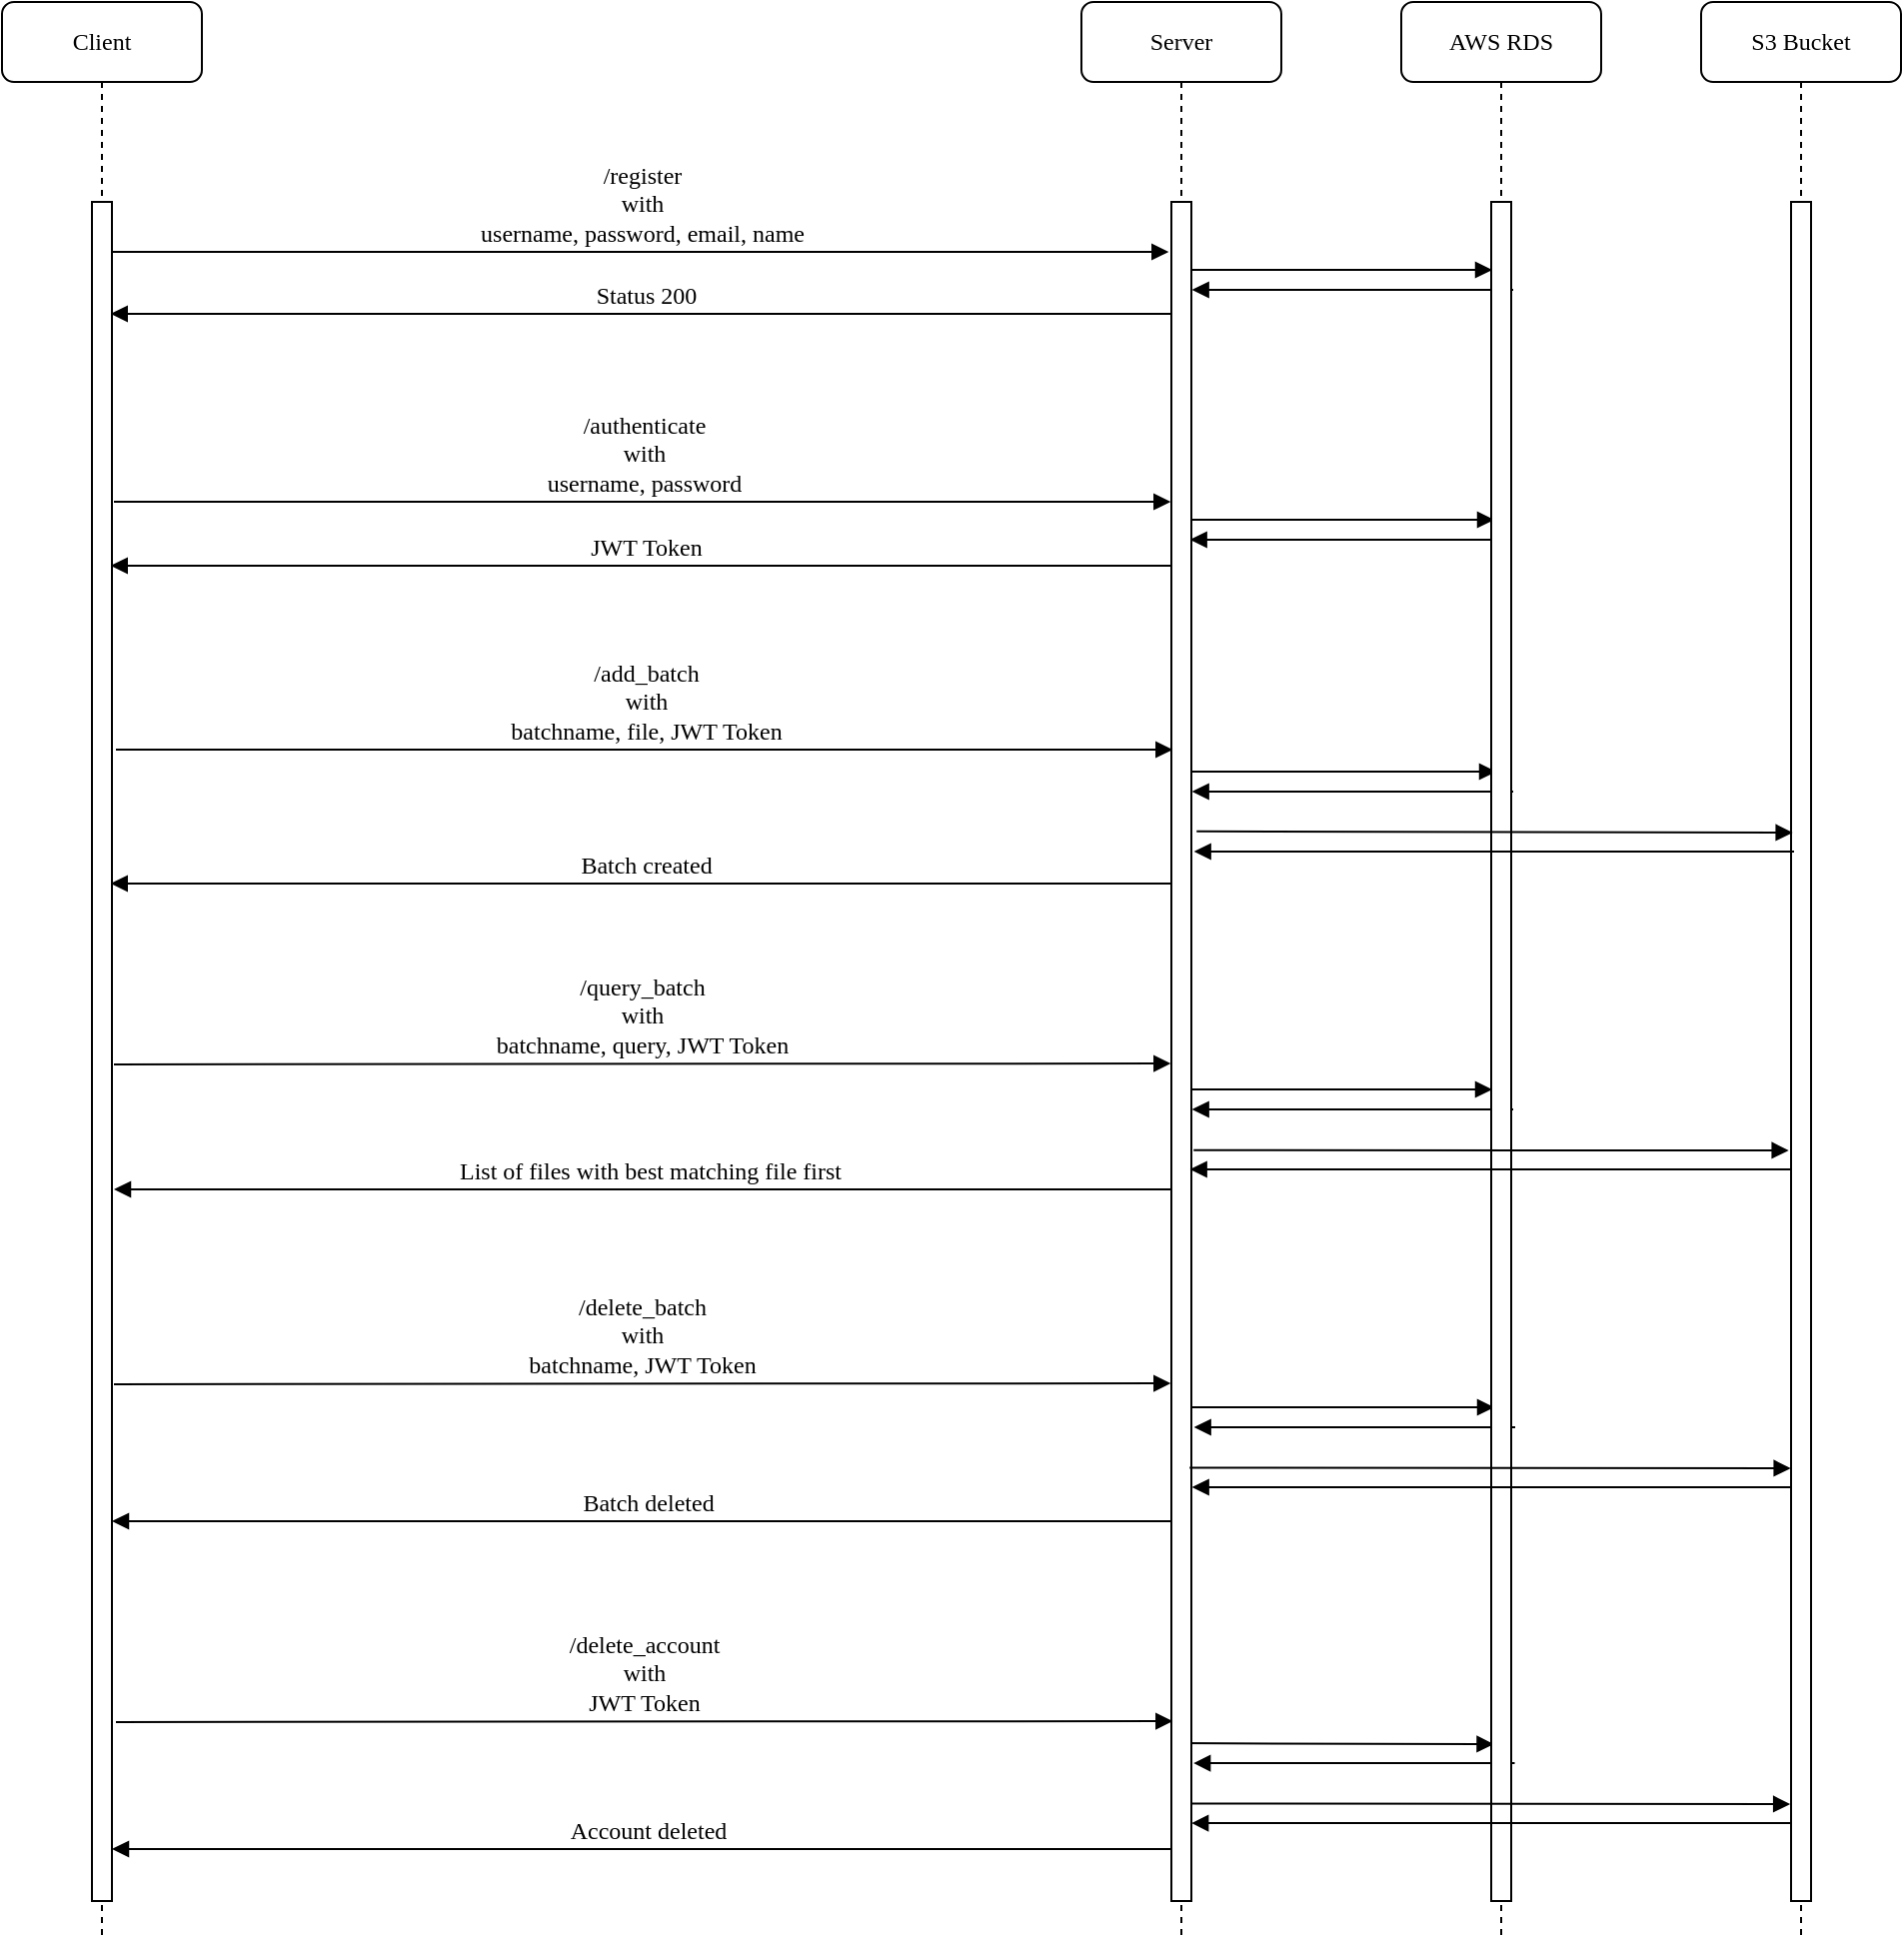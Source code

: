 <mxfile version="15.1.4" type="device"><diagram name="Page-1" id="13e1069c-82ec-6db2-03f1-153e76fe0fe0"><mxGraphModel dx="1339" dy="566" grid="1" gridSize="10" guides="1" tooltips="1" connect="1" arrows="1" fold="1" page="1" pageScale="1" pageWidth="1100" pageHeight="850" background="none" math="0" shadow="0"><root><mxCell id="0"/><mxCell id="1" parent="0"/><mxCell id="OZVrx99uLXJHw0TxcTxC-18" value="" style="html=1;verticalAlign=bottom;endArrow=block;labelBackgroundColor=none;fontFamily=Verdana;fontSize=12;edgeStyle=elbowEdgeStyle;elbow=vertical;" edge="1" parent="1"><mxGeometry relative="1" as="geometry"><mxPoint x="687.0" y="339" as="sourcePoint"/><mxPoint x="846.5" y="339.471" as="targetPoint"/></mxGeometry></mxCell><mxCell id="OZVrx99uLXJHw0TxcTxC-19" value="" style="html=1;verticalAlign=bottom;endArrow=block;labelBackgroundColor=none;fontFamily=Verdana;fontSize=12;edgeStyle=elbowEdgeStyle;elbow=vertical;" edge="1" parent="1"><mxGeometry relative="1" as="geometry"><mxPoint x="855" y="349" as="sourcePoint"/><mxPoint x="694.324" y="349" as="targetPoint"/><Array as="points"><mxPoint x="795" y="349"/><mxPoint x="795" y="319"/></Array></mxGeometry></mxCell><mxCell id="OZVrx99uLXJHw0TxcTxC-24" value="" style="html=1;verticalAlign=bottom;endArrow=block;labelBackgroundColor=none;fontFamily=Verdana;fontSize=12;edgeStyle=elbowEdgeStyle;elbow=vertical;" edge="1" parent="1"><mxGeometry relative="1" as="geometry"><mxPoint x="686.0" y="624" as="sourcePoint"/><mxPoint x="845.5" y="624.471" as="targetPoint"/></mxGeometry></mxCell><mxCell id="OZVrx99uLXJHw0TxcTxC-25" value="" style="html=1;verticalAlign=bottom;endArrow=block;labelBackgroundColor=none;fontFamily=Verdana;fontSize=12;edgeStyle=elbowEdgeStyle;elbow=vertical;" edge="1" parent="1"><mxGeometry relative="1" as="geometry"><mxPoint x="856" y="634" as="sourcePoint"/><mxPoint x="695.324" y="634" as="targetPoint"/><Array as="points"><mxPoint x="796" y="634"/><mxPoint x="796" y="604"/></Array></mxGeometry></mxCell><mxCell id="OZVrx99uLXJHw0TxcTxC-28" value="" style="html=1;verticalAlign=bottom;endArrow=block;labelBackgroundColor=none;fontFamily=Verdana;fontSize=12;edgeStyle=elbowEdgeStyle;elbow=vertical;" edge="1" parent="1"><mxGeometry relative="1" as="geometry"><mxPoint x="687.0" y="783" as="sourcePoint"/><mxPoint x="846.5" y="783.471" as="targetPoint"/></mxGeometry></mxCell><mxCell id="OZVrx99uLXJHw0TxcTxC-29" value="" style="html=1;verticalAlign=bottom;endArrow=block;labelBackgroundColor=none;fontFamily=Verdana;fontSize=12;edgeStyle=elbowEdgeStyle;elbow=vertical;" edge="1" parent="1"><mxGeometry relative="1" as="geometry"><mxPoint x="857" y="793" as="sourcePoint"/><mxPoint x="696.324" y="793" as="targetPoint"/><Array as="points"><mxPoint x="797" y="793"/><mxPoint x="797" y="763"/></Array></mxGeometry></mxCell><mxCell id="OZVrx99uLXJHw0TxcTxC-32" value="" style="html=1;verticalAlign=bottom;endArrow=block;labelBackgroundColor=none;fontFamily=Verdana;fontSize=12;edgeStyle=elbowEdgeStyle;elbow=vertical;" edge="1" parent="1"><mxGeometry relative="1" as="geometry"><mxPoint x="686.75" y="951.06" as="sourcePoint"/><mxPoint x="846.25" y="951.531" as="targetPoint"/></mxGeometry></mxCell><mxCell id="OZVrx99uLXJHw0TxcTxC-33" value="" style="html=1;verticalAlign=bottom;endArrow=block;labelBackgroundColor=none;fontFamily=Verdana;fontSize=12;edgeStyle=elbowEdgeStyle;elbow=vertical;" edge="1" parent="1"><mxGeometry relative="1" as="geometry"><mxPoint x="856.75" y="961.06" as="sourcePoint"/><mxPoint x="696.074" y="961.06" as="targetPoint"/><Array as="points"><mxPoint x="796.75" y="961.06"/><mxPoint x="796.75" y="931.06"/></Array></mxGeometry></mxCell><mxCell id="OZVrx99uLXJHw0TxcTxC-20" value="" style="html=1;verticalAlign=bottom;endArrow=block;labelBackgroundColor=none;fontFamily=Verdana;fontSize=12;edgeStyle=elbowEdgeStyle;elbow=vertical;" edge="1" parent="1"><mxGeometry relative="1" as="geometry"><mxPoint x="688.0" y="465" as="sourcePoint"/><mxPoint x="847.5" y="465.471" as="targetPoint"/></mxGeometry></mxCell><mxCell id="OZVrx99uLXJHw0TxcTxC-21" value="" style="html=1;verticalAlign=bottom;endArrow=block;labelBackgroundColor=none;fontFamily=Verdana;fontSize=12;edgeStyle=elbowEdgeStyle;elbow=vertical;" edge="1" parent="1"><mxGeometry relative="1" as="geometry"><mxPoint x="856" y="475" as="sourcePoint"/><mxPoint x="695.324" y="475" as="targetPoint"/><Array as="points"><mxPoint x="796" y="475"/><mxPoint x="796" y="445"/></Array></mxGeometry></mxCell><mxCell id="OZVrx99uLXJHw0TxcTxC-16" value="" style="html=1;verticalAlign=bottom;endArrow=block;labelBackgroundColor=none;fontFamily=Verdana;fontSize=12;edgeStyle=elbowEdgeStyle;elbow=vertical;" edge="1" parent="1"><mxGeometry relative="1" as="geometry"><mxPoint x="686.0" y="214" as="sourcePoint"/><mxPoint x="845.5" y="214.471" as="targetPoint"/></mxGeometry></mxCell><mxCell id="OZVrx99uLXJHw0TxcTxC-17" value="" style="html=1;verticalAlign=bottom;endArrow=block;labelBackgroundColor=none;fontFamily=Verdana;fontSize=12;edgeStyle=elbowEdgeStyle;elbow=vertical;" edge="1" parent="1"><mxGeometry relative="1" as="geometry"><mxPoint x="856" y="224" as="sourcePoint"/><mxPoint x="695.324" y="224" as="targetPoint"/><Array as="points"><mxPoint x="796" y="224"/><mxPoint x="796" y="194"/></Array></mxGeometry></mxCell><mxCell id="OZVrx99uLXJHw0TxcTxC-3" value="JWT Token" style="html=1;verticalAlign=bottom;endArrow=block;labelBackgroundColor=none;fontFamily=Verdana;fontSize=12;edgeStyle=elbowEdgeStyle;elbow=vertical;entryX=0.936;entryY=0.436;entryDx=0;entryDy=0;entryPerimeter=0;" edge="1" parent="1"><mxGeometry relative="1" as="geometry"><mxPoint x="689.5" y="362" as="sourcePoint"/><mxPoint x="154.36" y="362.28" as="targetPoint"/><Array as="points"><mxPoint x="640" y="362"/></Array></mxGeometry></mxCell><mxCell id="OZVrx99uLXJHw0TxcTxC-5" value="Batch created" style="html=1;verticalAlign=bottom;endArrow=block;labelBackgroundColor=none;fontFamily=Verdana;fontSize=12;edgeStyle=elbowEdgeStyle;elbow=vertical;entryX=0.936;entryY=0.436;entryDx=0;entryDy=0;entryPerimeter=0;" edge="1" parent="1"><mxGeometry relative="1" as="geometry"><mxPoint x="689.5" y="521" as="sourcePoint"/><mxPoint x="154.36" y="521.28" as="targetPoint"/><Array as="points"><mxPoint x="640" y="521"/></Array></mxGeometry></mxCell><mxCell id="OZVrx99uLXJHw0TxcTxC-7" value="List of files with best matching file first" style="html=1;verticalAlign=bottom;endArrow=block;labelBackgroundColor=none;fontFamily=Verdana;fontSize=12;edgeStyle=elbowEdgeStyle;elbow=vertical;entryX=0.936;entryY=0.436;entryDx=0;entryDy=0;entryPerimeter=0;" edge="1" parent="1"><mxGeometry relative="1" as="geometry"><mxPoint x="691.14" y="674" as="sourcePoint"/><mxPoint x="156.0" y="674.28" as="targetPoint"/><Array as="points"><mxPoint x="641.64" y="674"/></Array></mxGeometry></mxCell><mxCell id="OZVrx99uLXJHw0TxcTxC-9" value="Batch deleted" style="html=1;verticalAlign=bottom;endArrow=block;labelBackgroundColor=none;fontFamily=Verdana;fontSize=12;edgeStyle=elbowEdgeStyle;elbow=vertical;entryX=0.936;entryY=0.436;entryDx=0;entryDy=0;entryPerimeter=0;" edge="1" parent="1"><mxGeometry relative="1" as="geometry"><mxPoint x="690.14" y="840" as="sourcePoint"/><mxPoint x="155" y="840.28" as="targetPoint"/><Array as="points"><mxPoint x="640.64" y="840"/></Array></mxGeometry></mxCell><mxCell id="OZVrx99uLXJHw0TxcTxC-11" value="Account deleted" style="html=1;verticalAlign=bottom;endArrow=block;labelBackgroundColor=none;fontFamily=Verdana;fontSize=12;edgeStyle=elbowEdgeStyle;elbow=vertical;entryX=0.936;entryY=0.436;entryDx=0;entryDy=0;entryPerimeter=0;" edge="1" parent="1"><mxGeometry relative="1" as="geometry"><mxPoint x="690.14" y="1004" as="sourcePoint"/><mxPoint x="155" y="1004.28" as="targetPoint"/><Array as="points"><mxPoint x="640.64" y="1004"/></Array></mxGeometry></mxCell><mxCell id="OZVrx99uLXJHw0TxcTxC-1" value="Status 200" style="html=1;verticalAlign=bottom;endArrow=block;labelBackgroundColor=none;fontFamily=Verdana;fontSize=12;edgeStyle=elbowEdgeStyle;elbow=vertical;entryX=0.936;entryY=0.436;entryDx=0;entryDy=0;entryPerimeter=0;" edge="1" parent="1"><mxGeometry relative="1" as="geometry"><mxPoint x="689.5" y="236" as="sourcePoint"/><mxPoint x="154.36" y="236.28" as="targetPoint"/><Array as="points"><mxPoint x="640" y="236"/></Array></mxGeometry></mxCell><mxCell id="7baba1c4bc27f4b0-2" value="Server" style="shape=umlLifeline;perimeter=lifelinePerimeter;whiteSpace=wrap;html=1;container=1;collapsible=0;recursiveResize=0;outlineConnect=0;rounded=1;shadow=0;comic=0;labelBackgroundColor=none;strokeWidth=1;fontFamily=Verdana;fontSize=12;align=center;" parent="1" vertex="1"><mxGeometry x="640" y="80" width="100" height="970" as="geometry"/></mxCell><mxCell id="7baba1c4bc27f4b0-10" value="" style="html=1;points=[];perimeter=orthogonalPerimeter;rounded=0;shadow=0;comic=0;labelBackgroundColor=none;strokeWidth=1;fontFamily=Verdana;fontSize=12;align=center;" parent="7baba1c4bc27f4b0-2" vertex="1"><mxGeometry x="45" y="100" width="10" height="850" as="geometry"/></mxCell><mxCell id="7baba1c4bc27f4b0-8" value="Client" style="shape=umlLifeline;perimeter=lifelinePerimeter;whiteSpace=wrap;html=1;container=1;collapsible=0;recursiveResize=0;outlineConnect=0;rounded=1;shadow=0;comic=0;labelBackgroundColor=none;strokeWidth=1;fontFamily=Verdana;fontSize=12;align=center;" parent="1" vertex="1"><mxGeometry x="100" y="80" width="100" height="970" as="geometry"/></mxCell><mxCell id="7baba1c4bc27f4b0-9" value="" style="html=1;points=[];perimeter=orthogonalPerimeter;rounded=0;shadow=0;comic=0;labelBackgroundColor=none;strokeWidth=1;fontFamily=Verdana;fontSize=12;align=center;" parent="7baba1c4bc27f4b0-8" vertex="1"><mxGeometry x="45" y="100" width="10" height="850" as="geometry"/></mxCell><mxCell id="7baba1c4bc27f4b0-11" value="/register&lt;br&gt;with&lt;br&gt;username, password, email, name" style="html=1;verticalAlign=bottom;endArrow=block;entryX=-0.136;entryY=0.085;labelBackgroundColor=none;fontFamily=Verdana;fontSize=12;edgeStyle=elbowEdgeStyle;elbow=vertical;entryDx=0;entryDy=0;entryPerimeter=0;" parent="1" edge="1"><mxGeometry relative="1" as="geometry"><mxPoint x="155" y="205" as="sourcePoint"/><mxPoint x="683.64" y="205.45" as="targetPoint"/></mxGeometry></mxCell><mxCell id="OZVrx99uLXJHw0TxcTxC-2" value="/authenticate&lt;br&gt;with&lt;br&gt;username, password" style="html=1;verticalAlign=bottom;endArrow=block;entryX=-0.136;entryY=0.085;labelBackgroundColor=none;fontFamily=Verdana;fontSize=12;edgeStyle=elbowEdgeStyle;elbow=vertical;entryDx=0;entryDy=0;entryPerimeter=0;" edge="1" parent="1"><mxGeometry relative="1" as="geometry"><mxPoint x="156" y="330" as="sourcePoint"/><mxPoint x="684.64" y="329.55" as="targetPoint"/></mxGeometry></mxCell><mxCell id="OZVrx99uLXJHw0TxcTxC-4" value="/add_batch&lt;br&gt;with&lt;br&gt;batchname, file, JWT Token" style="html=1;verticalAlign=bottom;endArrow=block;entryX=-0.136;entryY=0.085;labelBackgroundColor=none;fontFamily=Verdana;fontSize=12;edgeStyle=elbowEdgeStyle;elbow=vertical;entryDx=0;entryDy=0;entryPerimeter=0;" edge="1" parent="1"><mxGeometry relative="1" as="geometry"><mxPoint x="157" y="454" as="sourcePoint"/><mxPoint x="685.64" y="453.55" as="targetPoint"/></mxGeometry></mxCell><mxCell id="OZVrx99uLXJHw0TxcTxC-6" value="/query_batch&lt;br&gt;with&lt;br&gt;batchname, query, JWT Token" style="html=1;verticalAlign=bottom;endArrow=block;entryX=-0.136;entryY=0.085;labelBackgroundColor=none;fontFamily=Verdana;fontSize=12;edgeStyle=elbowEdgeStyle;elbow=vertical;entryDx=0;entryDy=0;entryPerimeter=0;" edge="1" parent="1"><mxGeometry relative="1" as="geometry"><mxPoint x="156" y="611.45" as="sourcePoint"/><mxPoint x="684.64" y="611" as="targetPoint"/></mxGeometry></mxCell><mxCell id="OZVrx99uLXJHw0TxcTxC-8" value="/delete_batch&lt;br&gt;with&lt;br&gt;batchname, JWT Token" style="html=1;verticalAlign=bottom;endArrow=block;entryX=-0.136;entryY=0.085;labelBackgroundColor=none;fontFamily=Verdana;fontSize=12;edgeStyle=elbowEdgeStyle;elbow=vertical;entryDx=0;entryDy=0;entryPerimeter=0;" edge="1" parent="1"><mxGeometry relative="1" as="geometry"><mxPoint x="156" y="771.45" as="sourcePoint"/><mxPoint x="684.64" y="771" as="targetPoint"/></mxGeometry></mxCell><mxCell id="OZVrx99uLXJHw0TxcTxC-10" value="/delete_account&lt;br&gt;with&lt;br&gt;JWT Token" style="html=1;verticalAlign=bottom;endArrow=block;entryX=-0.136;entryY=0.085;labelBackgroundColor=none;fontFamily=Verdana;fontSize=12;edgeStyle=elbowEdgeStyle;elbow=vertical;entryDx=0;entryDy=0;entryPerimeter=0;" edge="1" parent="1"><mxGeometry relative="1" as="geometry"><mxPoint x="157" y="940.45" as="sourcePoint"/><mxPoint x="685.64" y="940" as="targetPoint"/></mxGeometry></mxCell><mxCell id="OZVrx99uLXJHw0TxcTxC-12" value="S3 Bucket" style="shape=umlLifeline;perimeter=lifelinePerimeter;whiteSpace=wrap;html=1;container=1;collapsible=0;recursiveResize=0;outlineConnect=0;rounded=1;shadow=0;comic=0;labelBackgroundColor=none;strokeWidth=1;fontFamily=Verdana;fontSize=12;align=center;" vertex="1" parent="1"><mxGeometry x="950" y="80" width="100" height="970" as="geometry"/></mxCell><mxCell id="OZVrx99uLXJHw0TxcTxC-13" value="" style="html=1;points=[];perimeter=orthogonalPerimeter;rounded=0;shadow=0;comic=0;labelBackgroundColor=none;strokeWidth=1;fontFamily=Verdana;fontSize=12;align=center;" vertex="1" parent="OZVrx99uLXJHw0TxcTxC-12"><mxGeometry x="45" y="100" width="10" height="850" as="geometry"/></mxCell><mxCell id="OZVrx99uLXJHw0TxcTxC-14" value="AWS RDS" style="shape=umlLifeline;perimeter=lifelinePerimeter;whiteSpace=wrap;html=1;container=1;collapsible=0;recursiveResize=0;outlineConnect=0;rounded=1;shadow=0;comic=0;labelBackgroundColor=none;strokeWidth=1;fontFamily=Verdana;fontSize=12;align=center;" vertex="1" parent="1"><mxGeometry x="800" y="80" width="100" height="970" as="geometry"/></mxCell><mxCell id="OZVrx99uLXJHw0TxcTxC-15" value="" style="html=1;points=[];perimeter=orthogonalPerimeter;rounded=0;shadow=0;comic=0;labelBackgroundColor=none;strokeWidth=1;fontFamily=Verdana;fontSize=12;align=center;" vertex="1" parent="OZVrx99uLXJHw0TxcTxC-14"><mxGeometry x="45" y="100" width="10" height="850" as="geometry"/></mxCell><mxCell id="OZVrx99uLXJHw0TxcTxC-30" value="" style="html=1;verticalAlign=bottom;endArrow=block;labelBackgroundColor=none;fontFamily=Verdana;fontSize=12;edgeStyle=elbowEdgeStyle;elbow=vertical;entryX=0.183;entryY=0.295;entryDx=0;entryDy=0;entryPerimeter=0;exitX=0.912;exitY=0.585;exitDx=0;exitDy=0;exitPerimeter=0;" edge="1" parent="1"><mxGeometry relative="1" as="geometry"><mxPoint x="694.12" y="813.25" as="sourcePoint"/><mxPoint x="994.83" y="813.75" as="targetPoint"/></mxGeometry></mxCell><mxCell id="OZVrx99uLXJHw0TxcTxC-34" value="" style="html=1;verticalAlign=bottom;endArrow=block;labelBackgroundColor=none;fontFamily=Verdana;fontSize=12;edgeStyle=elbowEdgeStyle;elbow=vertical;entryX=0.183;entryY=0.295;entryDx=0;entryDy=0;entryPerimeter=0;exitX=0.98;exitY=0.772;exitDx=0;exitDy=0;exitPerimeter=0;" edge="1" parent="1"><mxGeometry relative="1" as="geometry"><mxPoint x="694.8" y="981.2" as="sourcePoint"/><mxPoint x="994.58" y="981.81" as="targetPoint"/></mxGeometry></mxCell><mxCell id="OZVrx99uLXJHw0TxcTxC-22" value="" style="html=1;verticalAlign=bottom;endArrow=block;labelBackgroundColor=none;fontFamily=Verdana;fontSize=12;edgeStyle=elbowEdgeStyle;elbow=vertical;entryX=0.183;entryY=0.295;entryDx=0;entryDy=0;entryPerimeter=0;exitX=1.263;exitY=0.294;exitDx=0;exitDy=0;exitPerimeter=0;" edge="1" parent="1"><mxGeometry relative="1" as="geometry"><mxPoint x="697.63" y="494.9" as="sourcePoint"/><mxPoint x="995.83" y="495.75" as="targetPoint"/></mxGeometry></mxCell><mxCell id="OZVrx99uLXJHw0TxcTxC-23" value="" style="html=1;verticalAlign=bottom;endArrow=block;labelBackgroundColor=none;fontFamily=Verdana;fontSize=12;edgeStyle=elbowEdgeStyle;elbow=vertical;" edge="1" parent="1"><mxGeometry relative="1" as="geometry"><mxPoint x="996.5" y="505" as="sourcePoint"/><mxPoint x="696.324" y="505" as="targetPoint"/><Array as="points"><mxPoint x="797" y="505"/><mxPoint x="797" y="475"/></Array></mxGeometry></mxCell><mxCell id="OZVrx99uLXJHw0TxcTxC-26" value="" style="html=1;verticalAlign=bottom;endArrow=block;labelBackgroundColor=none;fontFamily=Verdana;fontSize=12;edgeStyle=elbowEdgeStyle;elbow=vertical;entryX=0.183;entryY=0.295;entryDx=0;entryDy=0;entryPerimeter=0;exitX=1.113;exitY=0.444;exitDx=0;exitDy=0;exitPerimeter=0;" edge="1" parent="1"><mxGeometry relative="1" as="geometry"><mxPoint x="696.13" y="654.4" as="sourcePoint"/><mxPoint x="993.83" y="654.75" as="targetPoint"/></mxGeometry></mxCell><mxCell id="OZVrx99uLXJHw0TxcTxC-27" value="" style="html=1;verticalAlign=bottom;endArrow=block;labelBackgroundColor=none;fontFamily=Verdana;fontSize=12;edgeStyle=elbowEdgeStyle;elbow=vertical;" edge="1" parent="1"><mxGeometry relative="1" as="geometry"><mxPoint x="994.5" y="664" as="sourcePoint"/><mxPoint x="694.324" y="664" as="targetPoint"/><Array as="points"><mxPoint x="795" y="664"/><mxPoint x="795" y="634"/></Array></mxGeometry></mxCell><mxCell id="OZVrx99uLXJHw0TxcTxC-31" value="" style="html=1;verticalAlign=bottom;endArrow=block;labelBackgroundColor=none;fontFamily=Verdana;fontSize=12;edgeStyle=elbowEdgeStyle;elbow=vertical;" edge="1" parent="1"><mxGeometry relative="1" as="geometry"><mxPoint x="995.5" y="823" as="sourcePoint"/><mxPoint x="695.324" y="823" as="targetPoint"/><Array as="points"><mxPoint x="796" y="823"/><mxPoint x="796" y="793"/></Array></mxGeometry></mxCell><mxCell id="OZVrx99uLXJHw0TxcTxC-35" value="" style="html=1;verticalAlign=bottom;endArrow=block;labelBackgroundColor=none;fontFamily=Verdana;fontSize=12;edgeStyle=elbowEdgeStyle;elbow=vertical;" edge="1" parent="1"><mxGeometry relative="1" as="geometry"><mxPoint x="995.25" y="991.06" as="sourcePoint"/><mxPoint x="695.074" y="991.06" as="targetPoint"/><Array as="points"><mxPoint x="795.75" y="991.06"/><mxPoint x="795.75" y="961.06"/></Array></mxGeometry></mxCell></root></mxGraphModel></diagram></mxfile>
